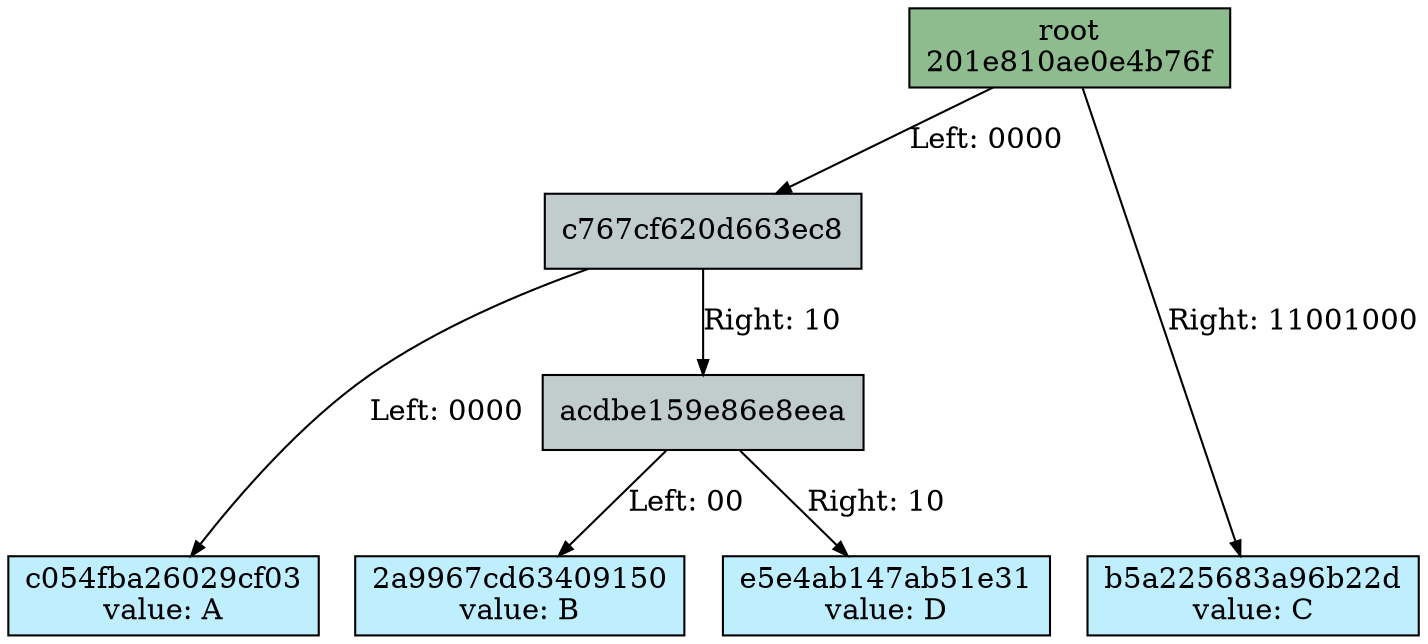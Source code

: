 Digraph merkletree {

h201e810ae0e4b76f -> hc767cf620d663ec8 [arrowsize=0.7 label="Left: 0000\l" nojustify=true ];
hc767cf620d663ec8 -> hc054fba26029cf03 [arrowsize=0.7 label="Left: 0000" nojustify=true ];
hc767cf620d663ec8 -> hacdbe159e86e8eea [arrowsize=0.7 label="Right: 10\l" nojustify=true ];
hacdbe159e86e8eea -> h2a9967cd63409150 [arrowsize=0.7 label="Left: 00" nojustify=true ];
hacdbe159e86e8eea -> he5e4ab147ab51e31 [arrowsize=0.7 label="Right: 10" nojustify=true ];
h201e810ae0e4b76f -> hb5a225683a96b22d [arrowsize=0.7 label="Right: 11001000" nojustify=true ];

Subgraph depth_0 {
rank=same

h201e810ae0e4b76f [fillcolor=darkseagreen label="root\n201e810ae0e4b76f" ordering=out shape=box style=filled ];
}


Subgraph depth_4 {
rank=same

hc767cf620d663ec8 [fillcolor=azure3 label="c767cf620d663ec8" ordering=out shape=box style=filled ];
}


Subgraph depth_256 {
rank=same

hc054fba26029cf03 [fillcolor=lightblue1 label="c054fba26029cf03\nvalue: A" ordering=out shape=box style=filled ];
h2a9967cd63409150 [fillcolor=lightblue1 label="2a9967cd63409150\nvalue: B" ordering=out shape=box style=filled ];
he5e4ab147ab51e31 [fillcolor=lightblue1 label="e5e4ab147ab51e31\nvalue: D" ordering=out shape=box style=filled ];
hb5a225683a96b22d [fillcolor=lightblue1 label="b5a225683a96b22d\nvalue: C" ordering=out shape=box style=filled ];
}


Subgraph depth_6 {
rank=same

hacdbe159e86e8eea [fillcolor=azure3 label="acdbe159e86e8eea" ordering=out shape=box style=filled ];
}

}
